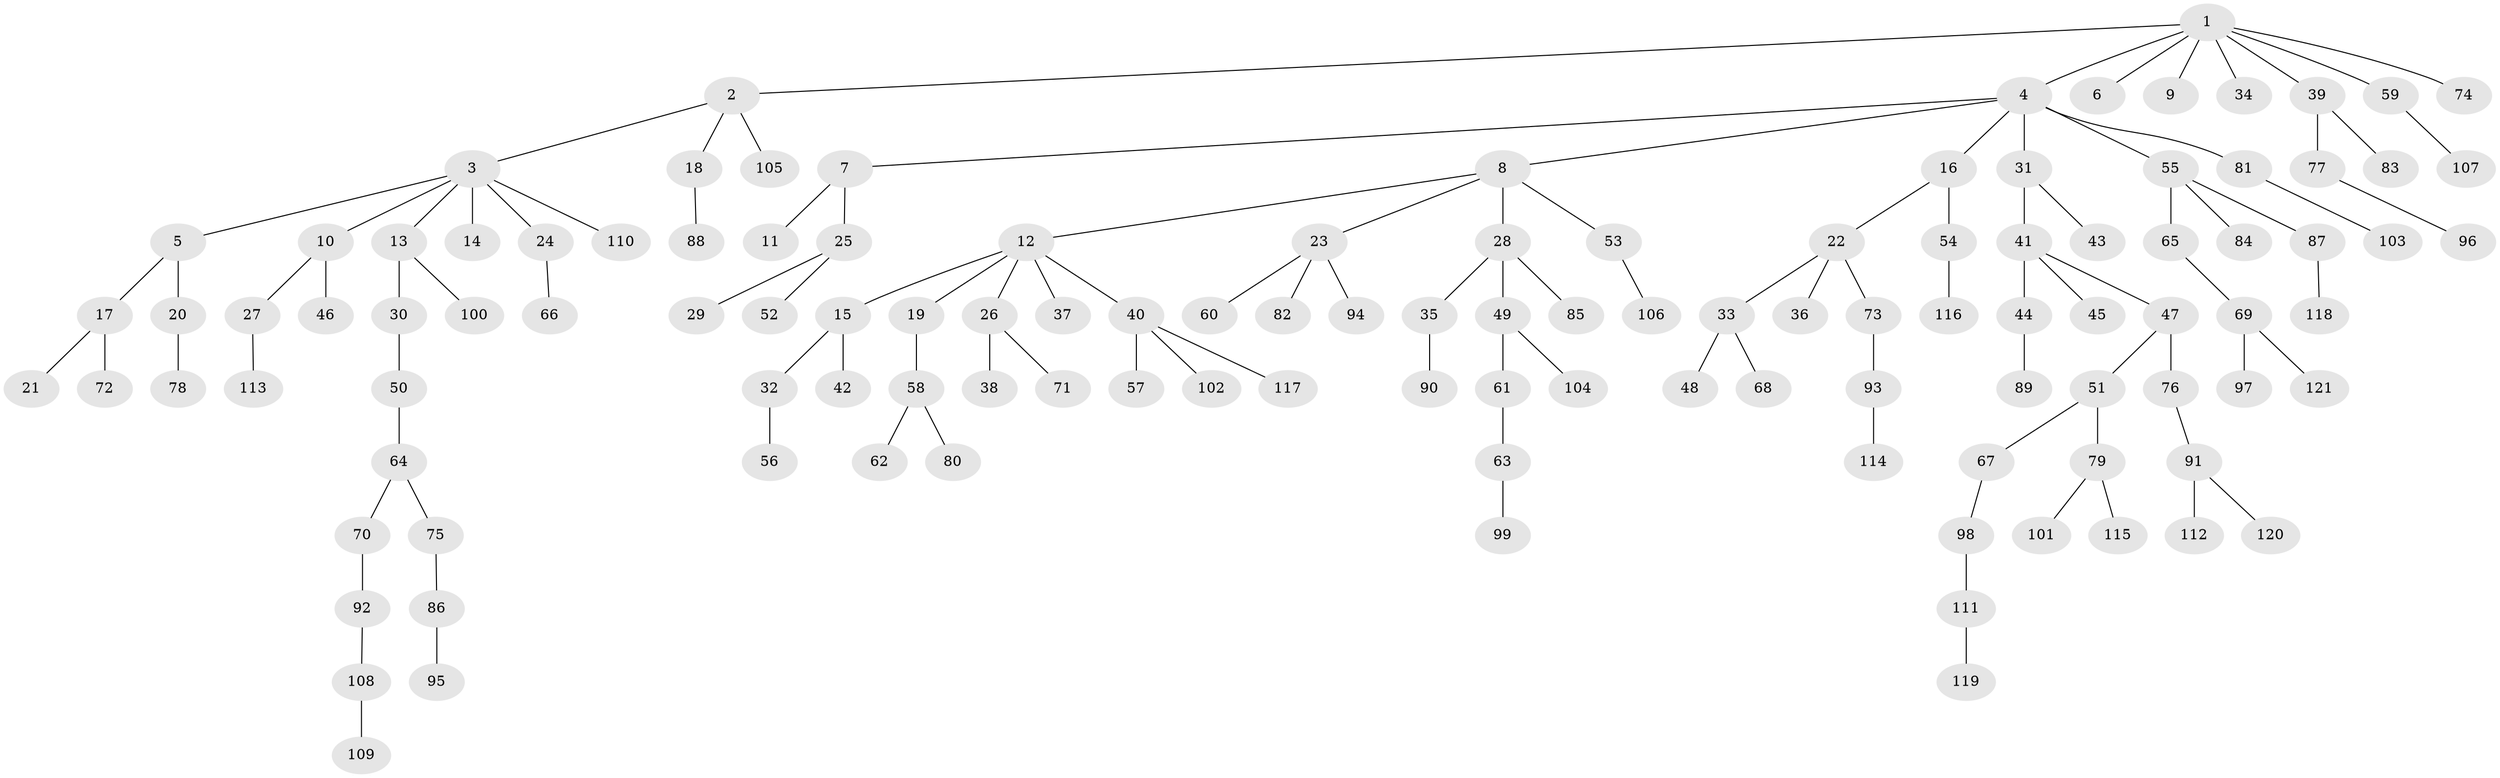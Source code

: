 // coarse degree distribution, {7: 0.05, 2: 0.23333333333333334, 3: 0.08333333333333333, 10: 0.016666666666666666, 1: 0.5833333333333334, 5: 0.016666666666666666, 4: 0.016666666666666666}
// Generated by graph-tools (version 1.1) at 2025/19/03/04/25 18:19:09]
// undirected, 121 vertices, 120 edges
graph export_dot {
graph [start="1"]
  node [color=gray90,style=filled];
  1;
  2;
  3;
  4;
  5;
  6;
  7;
  8;
  9;
  10;
  11;
  12;
  13;
  14;
  15;
  16;
  17;
  18;
  19;
  20;
  21;
  22;
  23;
  24;
  25;
  26;
  27;
  28;
  29;
  30;
  31;
  32;
  33;
  34;
  35;
  36;
  37;
  38;
  39;
  40;
  41;
  42;
  43;
  44;
  45;
  46;
  47;
  48;
  49;
  50;
  51;
  52;
  53;
  54;
  55;
  56;
  57;
  58;
  59;
  60;
  61;
  62;
  63;
  64;
  65;
  66;
  67;
  68;
  69;
  70;
  71;
  72;
  73;
  74;
  75;
  76;
  77;
  78;
  79;
  80;
  81;
  82;
  83;
  84;
  85;
  86;
  87;
  88;
  89;
  90;
  91;
  92;
  93;
  94;
  95;
  96;
  97;
  98;
  99;
  100;
  101;
  102;
  103;
  104;
  105;
  106;
  107;
  108;
  109;
  110;
  111;
  112;
  113;
  114;
  115;
  116;
  117;
  118;
  119;
  120;
  121;
  1 -- 2;
  1 -- 4;
  1 -- 6;
  1 -- 9;
  1 -- 34;
  1 -- 39;
  1 -- 59;
  1 -- 74;
  2 -- 3;
  2 -- 18;
  2 -- 105;
  3 -- 5;
  3 -- 10;
  3 -- 13;
  3 -- 14;
  3 -- 24;
  3 -- 110;
  4 -- 7;
  4 -- 8;
  4 -- 16;
  4 -- 31;
  4 -- 55;
  4 -- 81;
  5 -- 17;
  5 -- 20;
  7 -- 11;
  7 -- 25;
  8 -- 12;
  8 -- 23;
  8 -- 28;
  8 -- 53;
  10 -- 27;
  10 -- 46;
  12 -- 15;
  12 -- 19;
  12 -- 26;
  12 -- 37;
  12 -- 40;
  13 -- 30;
  13 -- 100;
  15 -- 32;
  15 -- 42;
  16 -- 22;
  16 -- 54;
  17 -- 21;
  17 -- 72;
  18 -- 88;
  19 -- 58;
  20 -- 78;
  22 -- 33;
  22 -- 36;
  22 -- 73;
  23 -- 60;
  23 -- 82;
  23 -- 94;
  24 -- 66;
  25 -- 29;
  25 -- 52;
  26 -- 38;
  26 -- 71;
  27 -- 113;
  28 -- 35;
  28 -- 49;
  28 -- 85;
  30 -- 50;
  31 -- 41;
  31 -- 43;
  32 -- 56;
  33 -- 48;
  33 -- 68;
  35 -- 90;
  39 -- 77;
  39 -- 83;
  40 -- 57;
  40 -- 102;
  40 -- 117;
  41 -- 44;
  41 -- 45;
  41 -- 47;
  44 -- 89;
  47 -- 51;
  47 -- 76;
  49 -- 61;
  49 -- 104;
  50 -- 64;
  51 -- 67;
  51 -- 79;
  53 -- 106;
  54 -- 116;
  55 -- 65;
  55 -- 84;
  55 -- 87;
  58 -- 62;
  58 -- 80;
  59 -- 107;
  61 -- 63;
  63 -- 99;
  64 -- 70;
  64 -- 75;
  65 -- 69;
  67 -- 98;
  69 -- 97;
  69 -- 121;
  70 -- 92;
  73 -- 93;
  75 -- 86;
  76 -- 91;
  77 -- 96;
  79 -- 101;
  79 -- 115;
  81 -- 103;
  86 -- 95;
  87 -- 118;
  91 -- 112;
  91 -- 120;
  92 -- 108;
  93 -- 114;
  98 -- 111;
  108 -- 109;
  111 -- 119;
}
